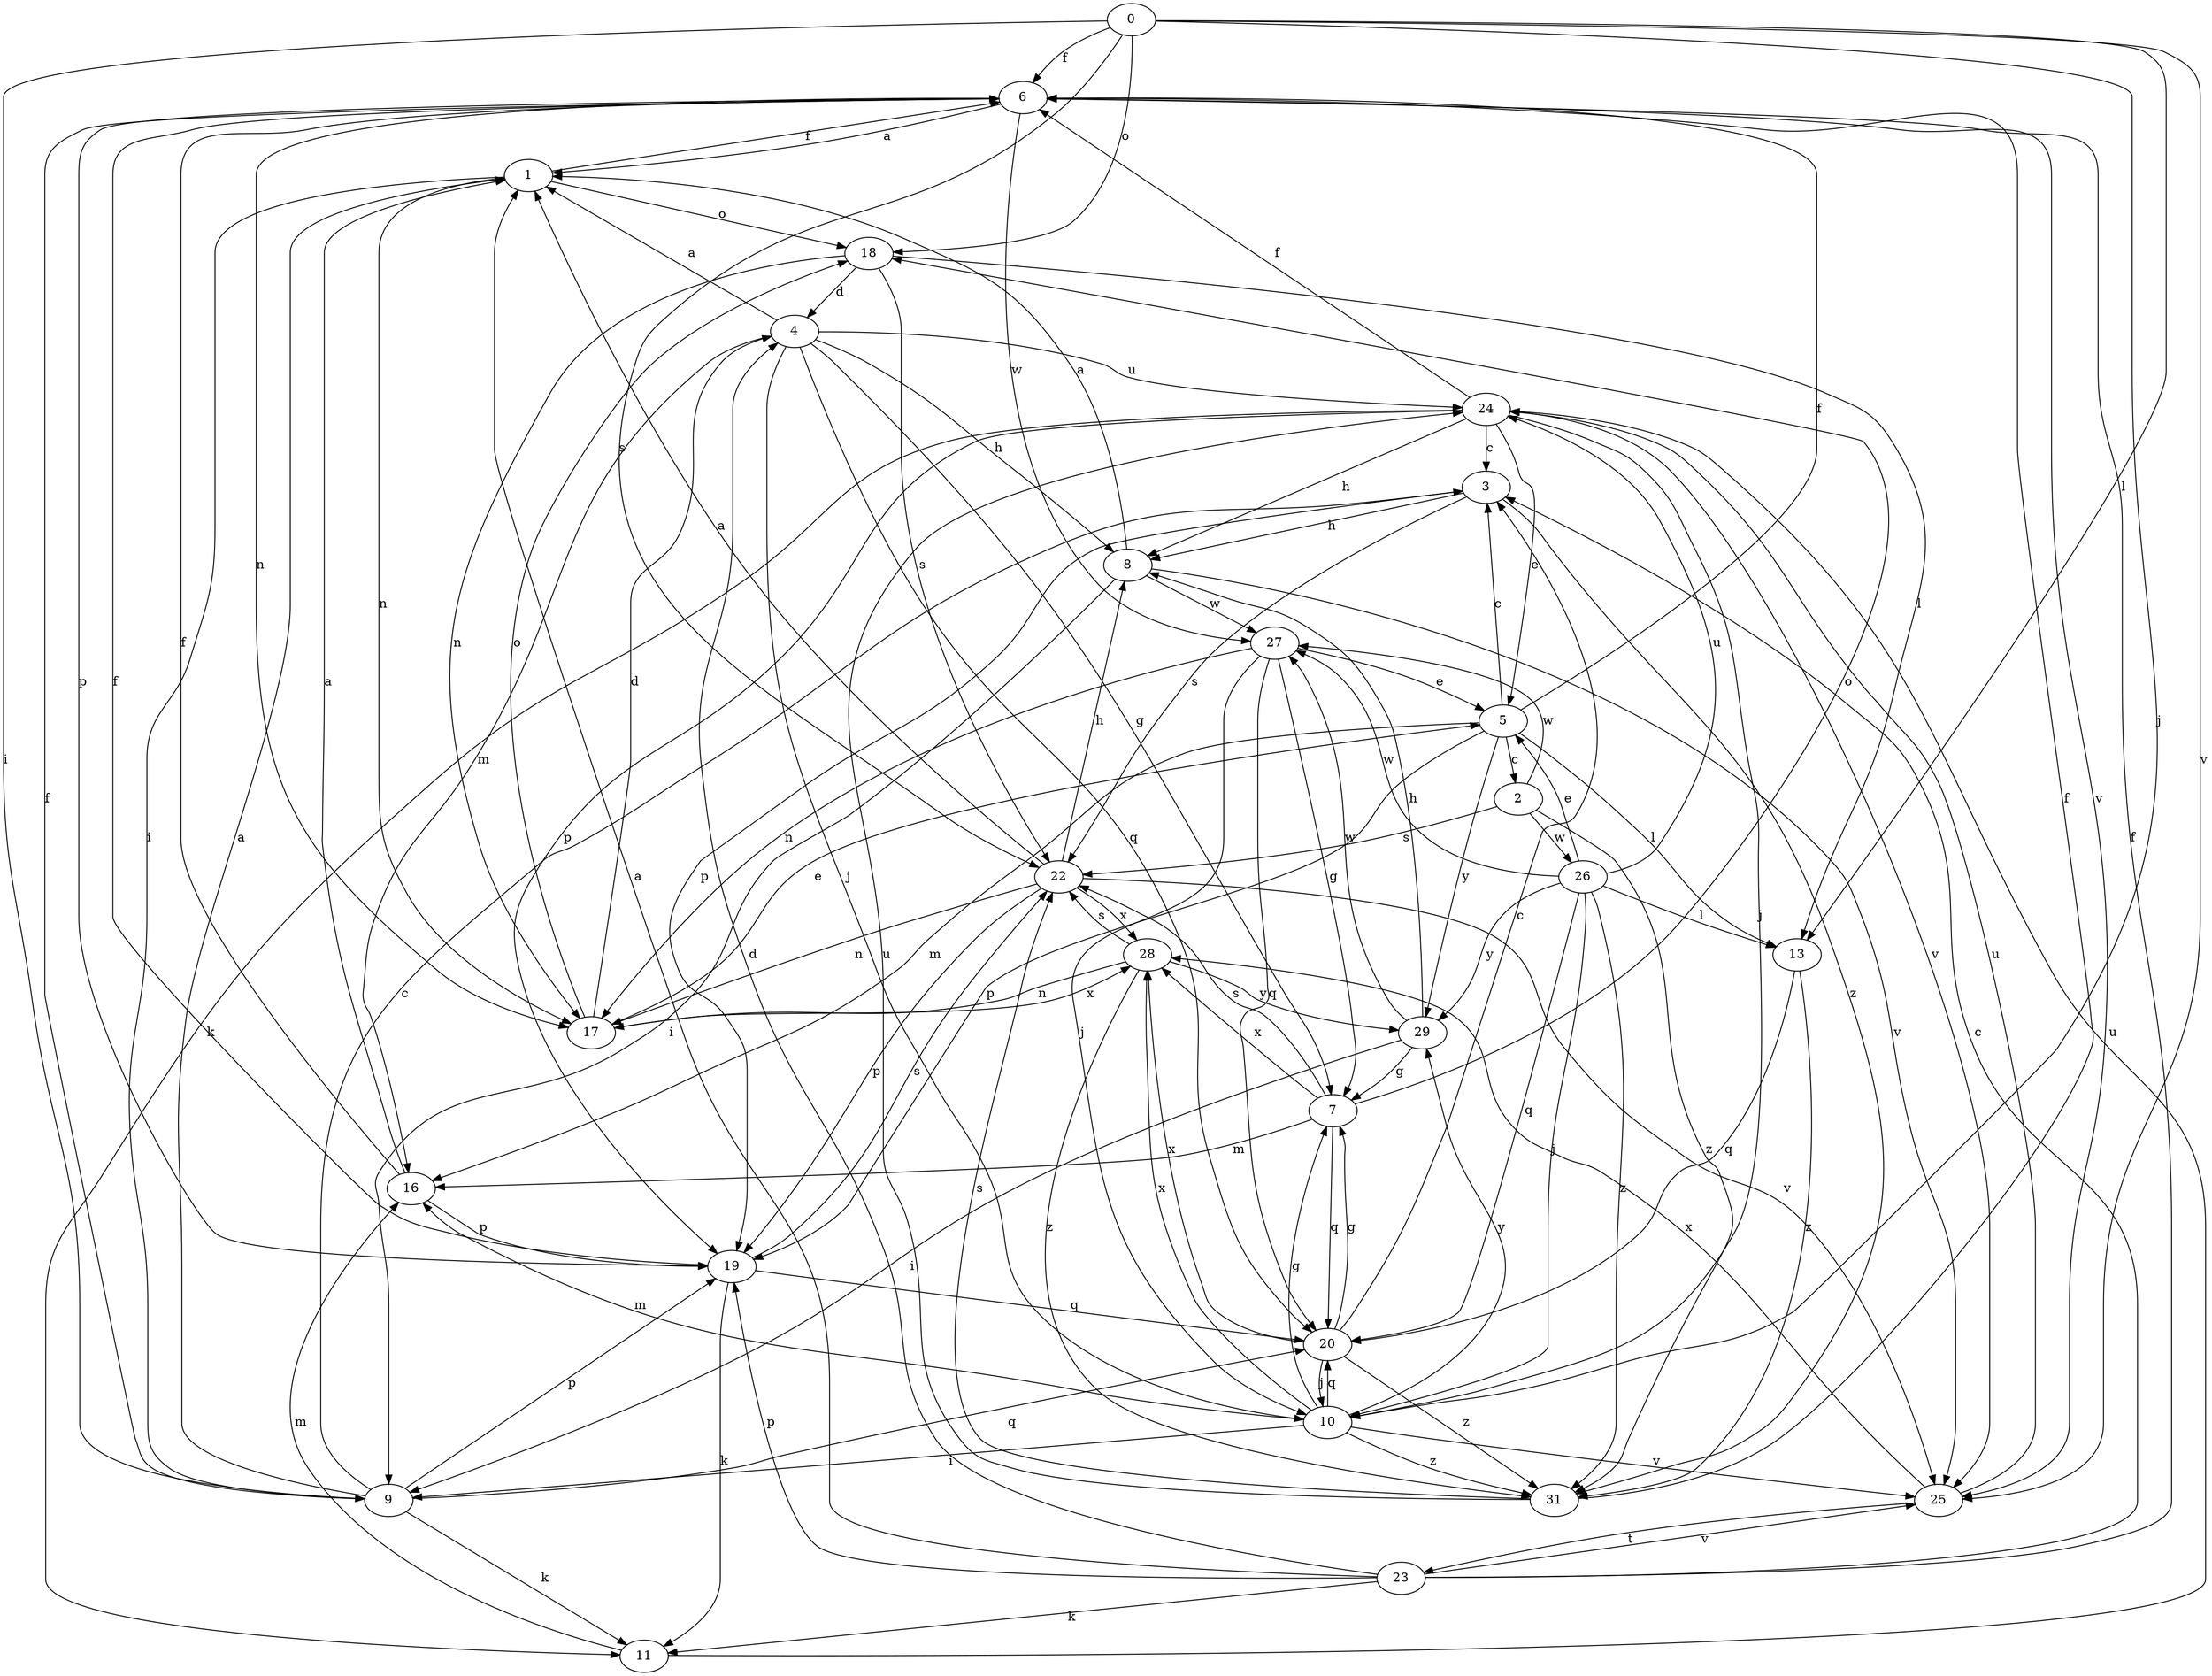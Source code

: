 strict digraph  {
0;
1;
2;
3;
4;
5;
6;
7;
8;
9;
10;
11;
13;
16;
17;
18;
19;
20;
22;
23;
24;
25;
26;
27;
28;
29;
31;
0 -> 6  [label=f];
0 -> 9  [label=i];
0 -> 10  [label=j];
0 -> 13  [label=l];
0 -> 18  [label=o];
0 -> 22  [label=s];
0 -> 25  [label=v];
1 -> 6  [label=f];
1 -> 9  [label=i];
1 -> 17  [label=n];
1 -> 18  [label=o];
2 -> 22  [label=s];
2 -> 26  [label=w];
2 -> 27  [label=w];
2 -> 31  [label=z];
3 -> 8  [label=h];
3 -> 19  [label=p];
3 -> 22  [label=s];
3 -> 31  [label=z];
4 -> 1  [label=a];
4 -> 7  [label=g];
4 -> 8  [label=h];
4 -> 10  [label=j];
4 -> 16  [label=m];
4 -> 20  [label=q];
4 -> 24  [label=u];
5 -> 2  [label=c];
5 -> 3  [label=c];
5 -> 6  [label=f];
5 -> 13  [label=l];
5 -> 16  [label=m];
5 -> 19  [label=p];
5 -> 29  [label=y];
6 -> 1  [label=a];
6 -> 17  [label=n];
6 -> 19  [label=p];
6 -> 25  [label=v];
6 -> 27  [label=w];
7 -> 16  [label=m];
7 -> 18  [label=o];
7 -> 20  [label=q];
7 -> 22  [label=s];
7 -> 28  [label=x];
8 -> 1  [label=a];
8 -> 9  [label=i];
8 -> 25  [label=v];
8 -> 27  [label=w];
9 -> 1  [label=a];
9 -> 3  [label=c];
9 -> 6  [label=f];
9 -> 11  [label=k];
9 -> 19  [label=p];
9 -> 20  [label=q];
10 -> 7  [label=g];
10 -> 9  [label=i];
10 -> 16  [label=m];
10 -> 20  [label=q];
10 -> 25  [label=v];
10 -> 28  [label=x];
10 -> 29  [label=y];
10 -> 31  [label=z];
11 -> 16  [label=m];
11 -> 24  [label=u];
13 -> 20  [label=q];
13 -> 31  [label=z];
16 -> 1  [label=a];
16 -> 6  [label=f];
16 -> 19  [label=p];
17 -> 4  [label=d];
17 -> 5  [label=e];
17 -> 18  [label=o];
17 -> 28  [label=x];
18 -> 4  [label=d];
18 -> 13  [label=l];
18 -> 17  [label=n];
18 -> 22  [label=s];
19 -> 6  [label=f];
19 -> 11  [label=k];
19 -> 20  [label=q];
19 -> 22  [label=s];
20 -> 3  [label=c];
20 -> 7  [label=g];
20 -> 10  [label=j];
20 -> 28  [label=x];
20 -> 31  [label=z];
22 -> 1  [label=a];
22 -> 8  [label=h];
22 -> 17  [label=n];
22 -> 19  [label=p];
22 -> 25  [label=v];
22 -> 28  [label=x];
23 -> 1  [label=a];
23 -> 3  [label=c];
23 -> 4  [label=d];
23 -> 6  [label=f];
23 -> 11  [label=k];
23 -> 19  [label=p];
23 -> 25  [label=v];
24 -> 3  [label=c];
24 -> 5  [label=e];
24 -> 6  [label=f];
24 -> 8  [label=h];
24 -> 10  [label=j];
24 -> 11  [label=k];
24 -> 19  [label=p];
24 -> 25  [label=v];
25 -> 23  [label=t];
25 -> 24  [label=u];
25 -> 28  [label=x];
26 -> 5  [label=e];
26 -> 10  [label=j];
26 -> 13  [label=l];
26 -> 20  [label=q];
26 -> 24  [label=u];
26 -> 27  [label=w];
26 -> 29  [label=y];
26 -> 31  [label=z];
27 -> 5  [label=e];
27 -> 7  [label=g];
27 -> 10  [label=j];
27 -> 17  [label=n];
27 -> 20  [label=q];
28 -> 17  [label=n];
28 -> 22  [label=s];
28 -> 29  [label=y];
28 -> 31  [label=z];
29 -> 7  [label=g];
29 -> 8  [label=h];
29 -> 9  [label=i];
29 -> 27  [label=w];
31 -> 6  [label=f];
31 -> 22  [label=s];
31 -> 24  [label=u];
}
